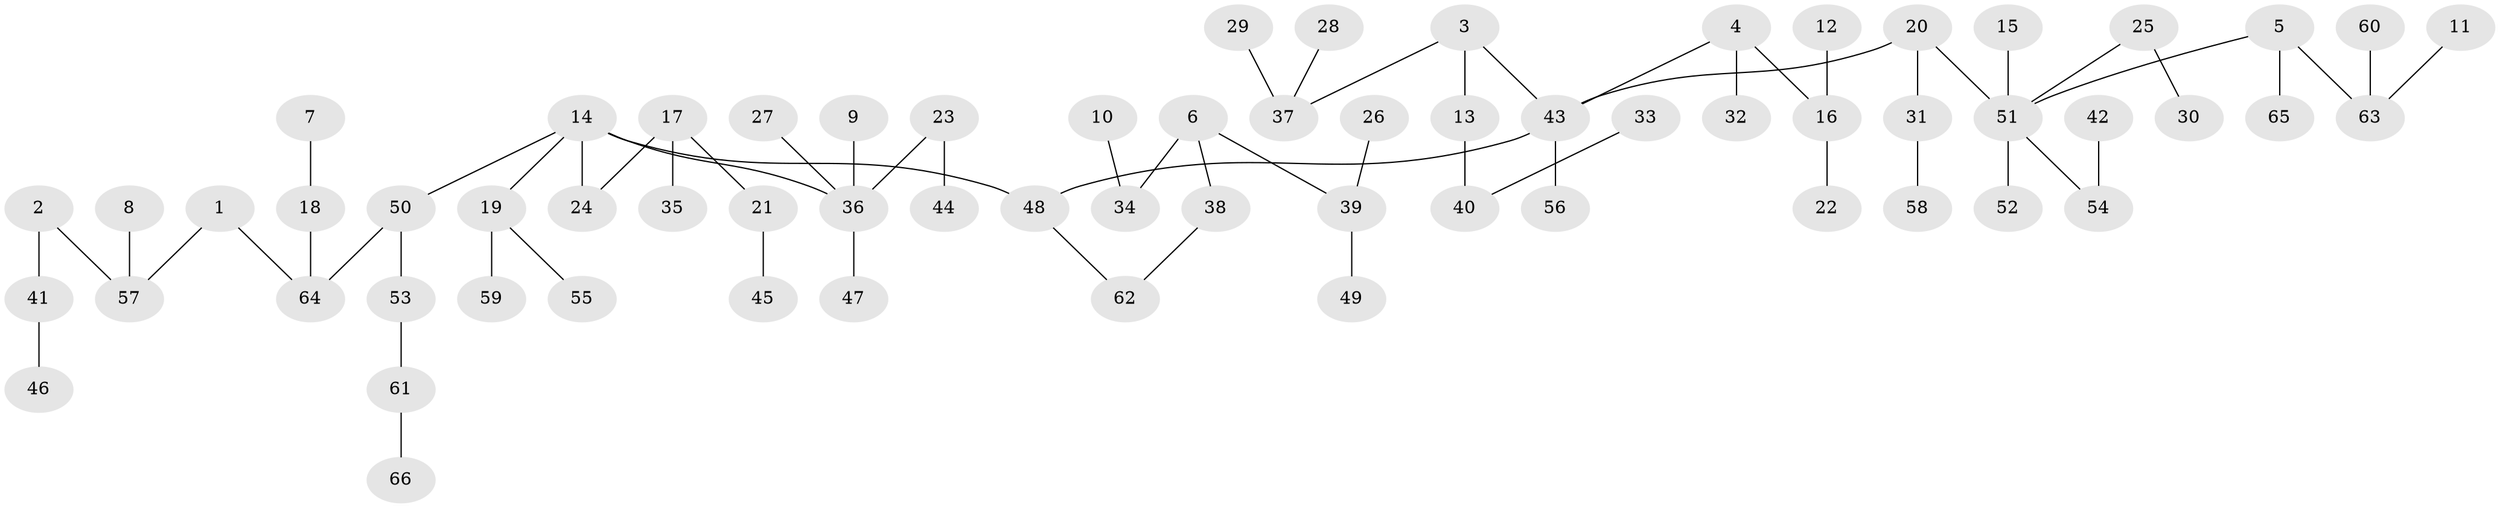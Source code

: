 // original degree distribution, {6: 0.015151515151515152, 5: 0.022727272727272728, 2: 0.20454545454545456, 8: 0.007575757575757576, 1: 0.5075757575757576, 4: 0.07575757575757576, 3: 0.16666666666666666}
// Generated by graph-tools (version 1.1) at 2025/02/03/09/25 03:02:28]
// undirected, 66 vertices, 65 edges
graph export_dot {
graph [start="1"]
  node [color=gray90,style=filled];
  1;
  2;
  3;
  4;
  5;
  6;
  7;
  8;
  9;
  10;
  11;
  12;
  13;
  14;
  15;
  16;
  17;
  18;
  19;
  20;
  21;
  22;
  23;
  24;
  25;
  26;
  27;
  28;
  29;
  30;
  31;
  32;
  33;
  34;
  35;
  36;
  37;
  38;
  39;
  40;
  41;
  42;
  43;
  44;
  45;
  46;
  47;
  48;
  49;
  50;
  51;
  52;
  53;
  54;
  55;
  56;
  57;
  58;
  59;
  60;
  61;
  62;
  63;
  64;
  65;
  66;
  1 -- 57 [weight=1.0];
  1 -- 64 [weight=1.0];
  2 -- 41 [weight=1.0];
  2 -- 57 [weight=1.0];
  3 -- 13 [weight=1.0];
  3 -- 37 [weight=1.0];
  3 -- 43 [weight=1.0];
  4 -- 16 [weight=1.0];
  4 -- 32 [weight=1.0];
  4 -- 43 [weight=1.0];
  5 -- 51 [weight=1.0];
  5 -- 63 [weight=1.0];
  5 -- 65 [weight=1.0];
  6 -- 34 [weight=1.0];
  6 -- 38 [weight=1.0];
  6 -- 39 [weight=1.0];
  7 -- 18 [weight=1.0];
  8 -- 57 [weight=1.0];
  9 -- 36 [weight=1.0];
  10 -- 34 [weight=1.0];
  11 -- 63 [weight=1.0];
  12 -- 16 [weight=1.0];
  13 -- 40 [weight=1.0];
  14 -- 19 [weight=1.0];
  14 -- 24 [weight=1.0];
  14 -- 36 [weight=1.0];
  14 -- 48 [weight=1.0];
  14 -- 50 [weight=1.0];
  15 -- 51 [weight=1.0];
  16 -- 22 [weight=1.0];
  17 -- 21 [weight=1.0];
  17 -- 24 [weight=1.0];
  17 -- 35 [weight=1.0];
  18 -- 64 [weight=1.0];
  19 -- 55 [weight=1.0];
  19 -- 59 [weight=1.0];
  20 -- 31 [weight=1.0];
  20 -- 43 [weight=1.0];
  20 -- 51 [weight=1.0];
  21 -- 45 [weight=1.0];
  23 -- 36 [weight=1.0];
  23 -- 44 [weight=1.0];
  25 -- 30 [weight=1.0];
  25 -- 51 [weight=1.0];
  26 -- 39 [weight=1.0];
  27 -- 36 [weight=1.0];
  28 -- 37 [weight=1.0];
  29 -- 37 [weight=1.0];
  31 -- 58 [weight=1.0];
  33 -- 40 [weight=1.0];
  36 -- 47 [weight=1.0];
  38 -- 62 [weight=1.0];
  39 -- 49 [weight=1.0];
  41 -- 46 [weight=1.0];
  42 -- 54 [weight=1.0];
  43 -- 48 [weight=1.0];
  43 -- 56 [weight=1.0];
  48 -- 62 [weight=1.0];
  50 -- 53 [weight=1.0];
  50 -- 64 [weight=1.0];
  51 -- 52 [weight=1.0];
  51 -- 54 [weight=1.0];
  53 -- 61 [weight=1.0];
  60 -- 63 [weight=1.0];
  61 -- 66 [weight=1.0];
}
